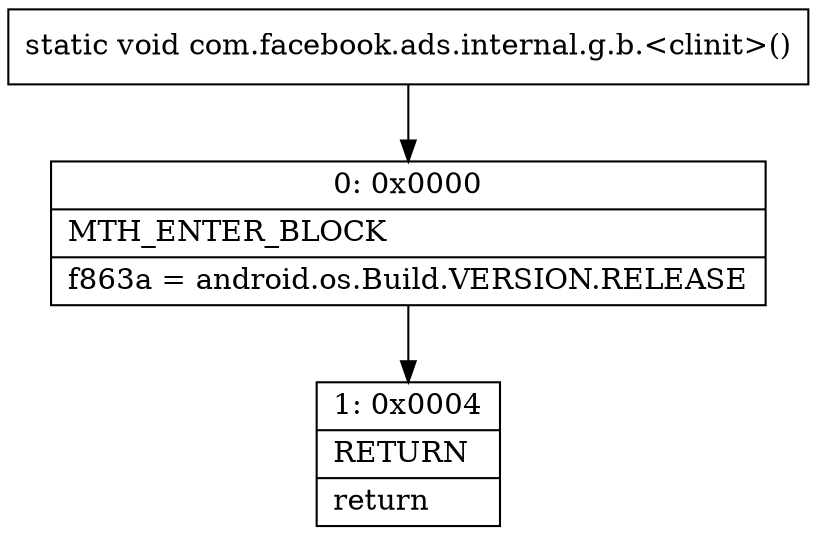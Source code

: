 digraph "CFG forcom.facebook.ads.internal.g.b.\<clinit\>()V" {
Node_0 [shape=record,label="{0\:\ 0x0000|MTH_ENTER_BLOCK\l|f863a = android.os.Build.VERSION.RELEASE\l}"];
Node_1 [shape=record,label="{1\:\ 0x0004|RETURN\l|return\l}"];
MethodNode[shape=record,label="{static void com.facebook.ads.internal.g.b.\<clinit\>() }"];
MethodNode -> Node_0;
Node_0 -> Node_1;
}

